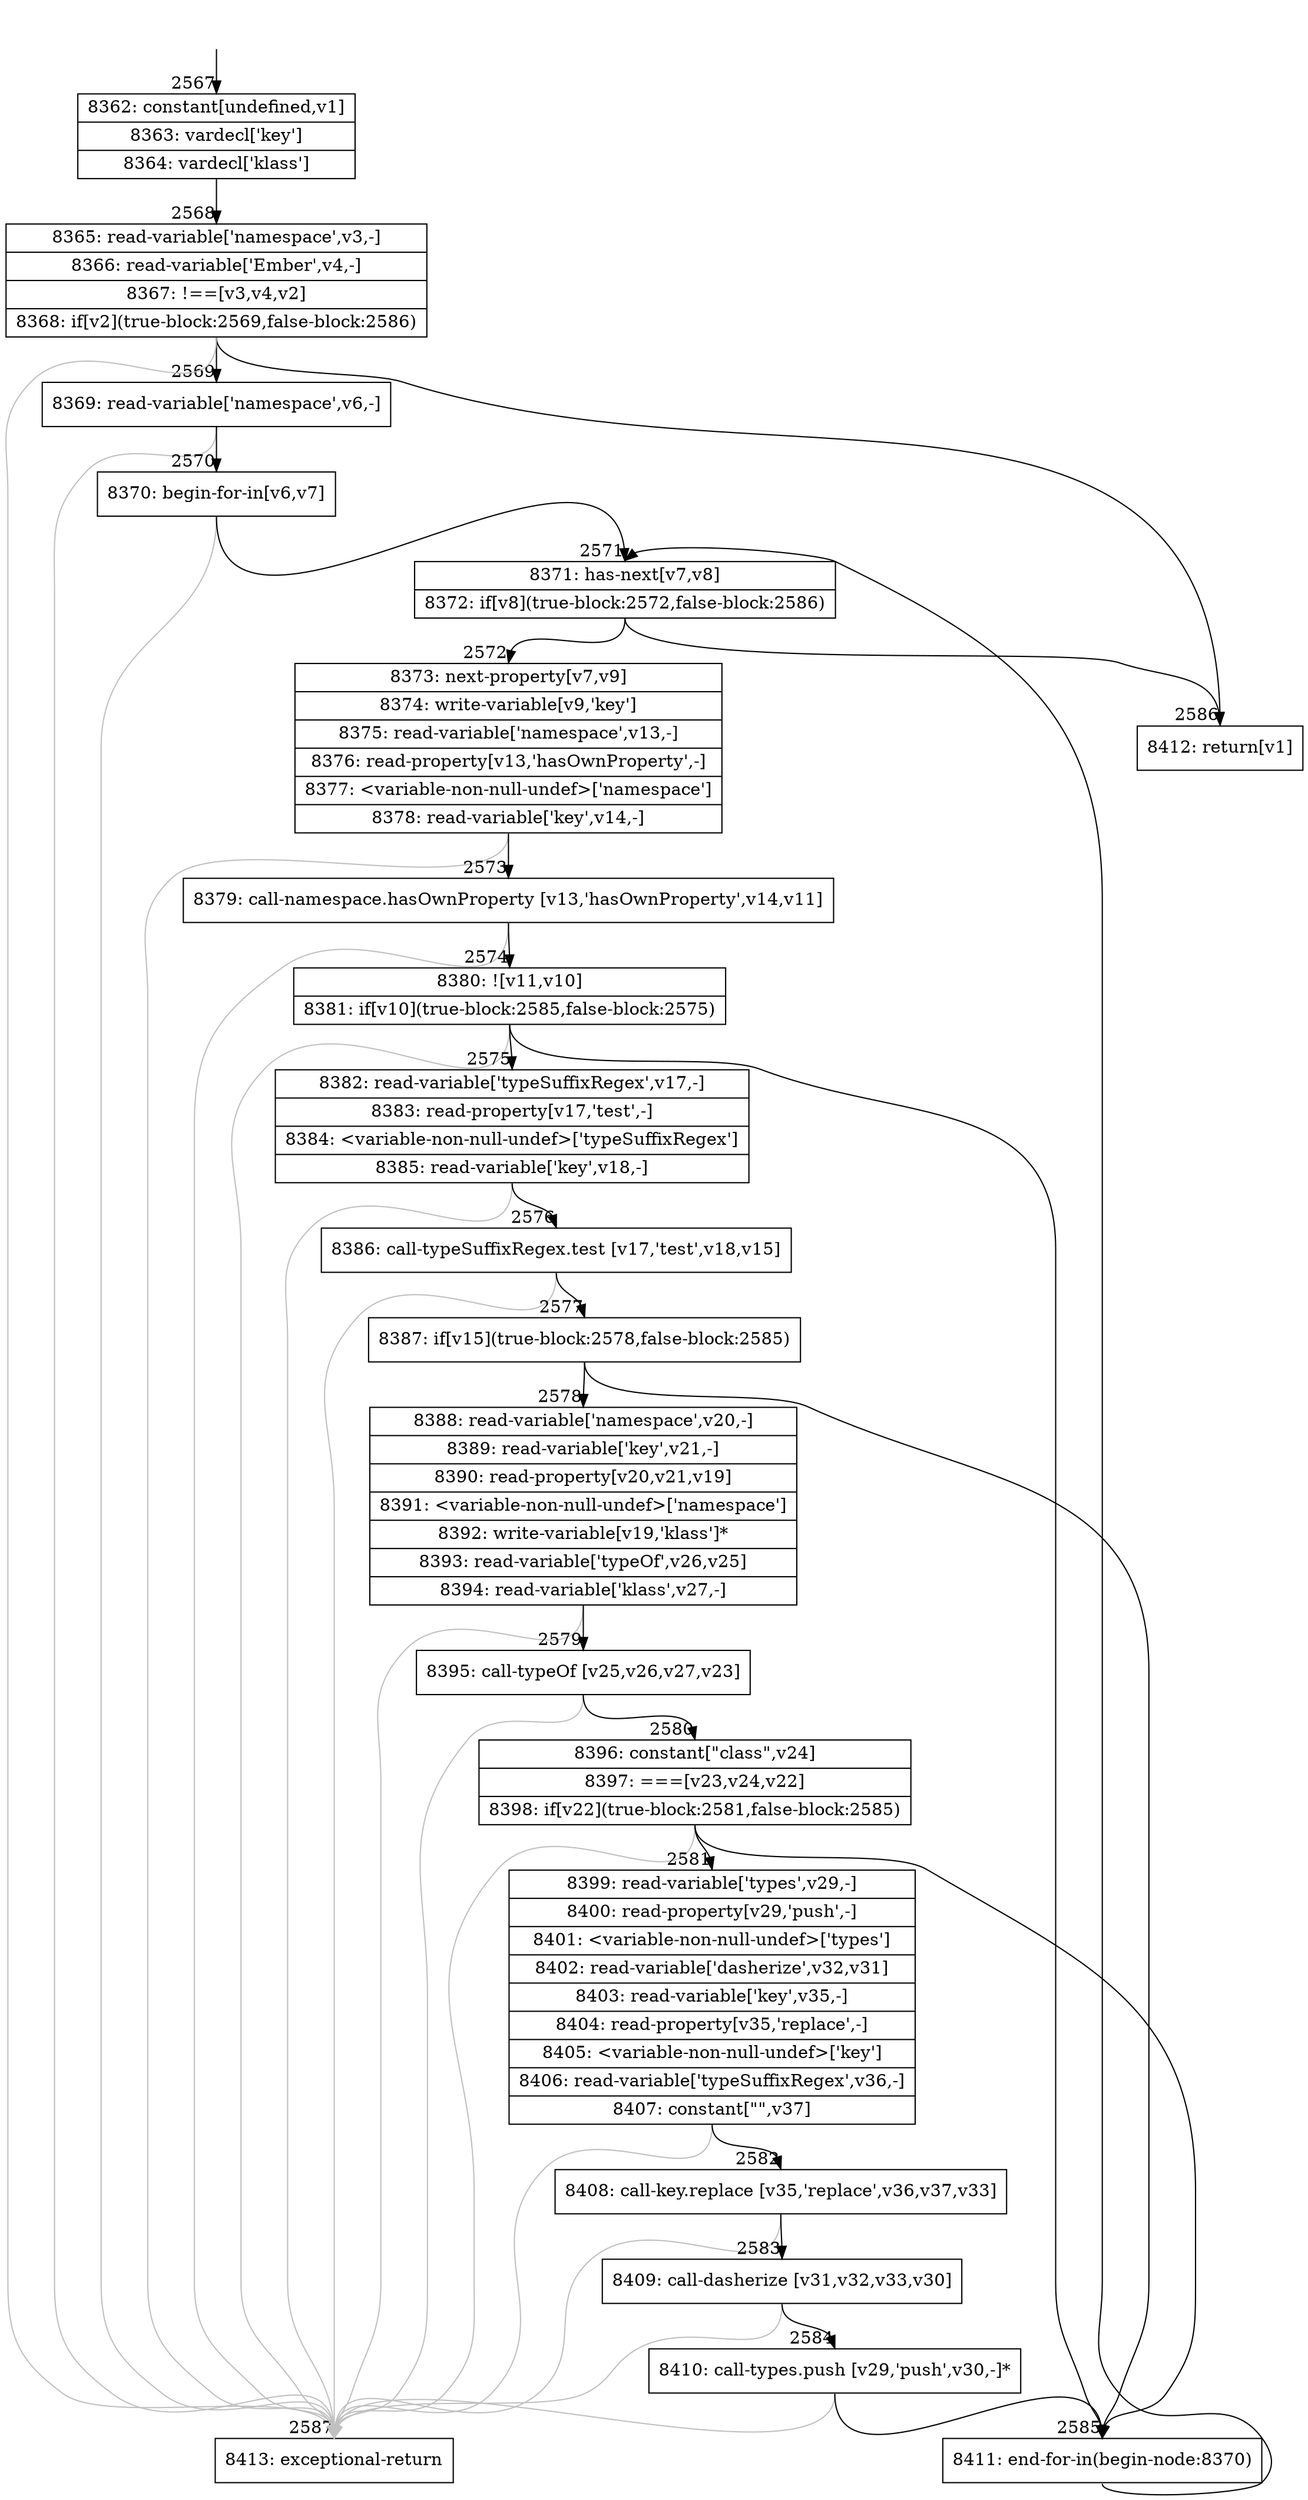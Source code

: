 digraph {
rankdir="TD"
BB_entry198[shape=none,label=""];
BB_entry198 -> BB2567 [tailport=s, headport=n, headlabel="    2567"]
BB2567 [shape=record label="{8362: constant[undefined,v1]|8363: vardecl['key']|8364: vardecl['klass']}" ] 
BB2567 -> BB2568 [tailport=s, headport=n, headlabel="      2568"]
BB2568 [shape=record label="{8365: read-variable['namespace',v3,-]|8366: read-variable['Ember',v4,-]|8367: !==[v3,v4,v2]|8368: if[v2](true-block:2569,false-block:2586)}" ] 
BB2568 -> BB2569 [tailport=s, headport=n, headlabel="      2569"]
BB2568 -> BB2586 [tailport=s, headport=n, headlabel="      2586"]
BB2568 -> BB2587 [tailport=s, headport=n, color=gray, headlabel="      2587"]
BB2569 [shape=record label="{8369: read-variable['namespace',v6,-]}" ] 
BB2569 -> BB2570 [tailport=s, headport=n, headlabel="      2570"]
BB2569 -> BB2587 [tailport=s, headport=n, color=gray]
BB2570 [shape=record label="{8370: begin-for-in[v6,v7]}" ] 
BB2570 -> BB2571 [tailport=s, headport=n, headlabel="      2571"]
BB2570 -> BB2587 [tailport=s, headport=n, color=gray]
BB2571 [shape=record label="{8371: has-next[v7,v8]|8372: if[v8](true-block:2572,false-block:2586)}" ] 
BB2571 -> BB2572 [tailport=s, headport=n, headlabel="      2572"]
BB2571 -> BB2586 [tailport=s, headport=n]
BB2572 [shape=record label="{8373: next-property[v7,v9]|8374: write-variable[v9,'key']|8375: read-variable['namespace',v13,-]|8376: read-property[v13,'hasOwnProperty',-]|8377: \<variable-non-null-undef\>['namespace']|8378: read-variable['key',v14,-]}" ] 
BB2572 -> BB2573 [tailport=s, headport=n, headlabel="      2573"]
BB2572 -> BB2587 [tailport=s, headport=n, color=gray]
BB2573 [shape=record label="{8379: call-namespace.hasOwnProperty [v13,'hasOwnProperty',v14,v11]}" ] 
BB2573 -> BB2574 [tailport=s, headport=n, headlabel="      2574"]
BB2573 -> BB2587 [tailport=s, headport=n, color=gray]
BB2574 [shape=record label="{8380: ![v11,v10]|8381: if[v10](true-block:2585,false-block:2575)}" ] 
BB2574 -> BB2585 [tailport=s, headport=n, headlabel="      2585"]
BB2574 -> BB2575 [tailport=s, headport=n, headlabel="      2575"]
BB2574 -> BB2587 [tailport=s, headport=n, color=gray]
BB2575 [shape=record label="{8382: read-variable['typeSuffixRegex',v17,-]|8383: read-property[v17,'test',-]|8384: \<variable-non-null-undef\>['typeSuffixRegex']|8385: read-variable['key',v18,-]}" ] 
BB2575 -> BB2576 [tailport=s, headport=n, headlabel="      2576"]
BB2575 -> BB2587 [tailport=s, headport=n, color=gray]
BB2576 [shape=record label="{8386: call-typeSuffixRegex.test [v17,'test',v18,v15]}" ] 
BB2576 -> BB2577 [tailport=s, headport=n, headlabel="      2577"]
BB2576 -> BB2587 [tailport=s, headport=n, color=gray]
BB2577 [shape=record label="{8387: if[v15](true-block:2578,false-block:2585)}" ] 
BB2577 -> BB2578 [tailport=s, headport=n, headlabel="      2578"]
BB2577 -> BB2585 [tailport=s, headport=n]
BB2578 [shape=record label="{8388: read-variable['namespace',v20,-]|8389: read-variable['key',v21,-]|8390: read-property[v20,v21,v19]|8391: \<variable-non-null-undef\>['namespace']|8392: write-variable[v19,'klass']*|8393: read-variable['typeOf',v26,v25]|8394: read-variable['klass',v27,-]}" ] 
BB2578 -> BB2579 [tailport=s, headport=n, headlabel="      2579"]
BB2578 -> BB2587 [tailport=s, headport=n, color=gray]
BB2579 [shape=record label="{8395: call-typeOf [v25,v26,v27,v23]}" ] 
BB2579 -> BB2580 [tailport=s, headport=n, headlabel="      2580"]
BB2579 -> BB2587 [tailport=s, headport=n, color=gray]
BB2580 [shape=record label="{8396: constant[\"class\",v24]|8397: ===[v23,v24,v22]|8398: if[v22](true-block:2581,false-block:2585)}" ] 
BB2580 -> BB2581 [tailport=s, headport=n, headlabel="      2581"]
BB2580 -> BB2585 [tailport=s, headport=n]
BB2580 -> BB2587 [tailport=s, headport=n, color=gray]
BB2581 [shape=record label="{8399: read-variable['types',v29,-]|8400: read-property[v29,'push',-]|8401: \<variable-non-null-undef\>['types']|8402: read-variable['dasherize',v32,v31]|8403: read-variable['key',v35,-]|8404: read-property[v35,'replace',-]|8405: \<variable-non-null-undef\>['key']|8406: read-variable['typeSuffixRegex',v36,-]|8407: constant[\"\",v37]}" ] 
BB2581 -> BB2582 [tailport=s, headport=n, headlabel="      2582"]
BB2581 -> BB2587 [tailport=s, headport=n, color=gray]
BB2582 [shape=record label="{8408: call-key.replace [v35,'replace',v36,v37,v33]}" ] 
BB2582 -> BB2583 [tailport=s, headport=n, headlabel="      2583"]
BB2582 -> BB2587 [tailport=s, headport=n, color=gray]
BB2583 [shape=record label="{8409: call-dasherize [v31,v32,v33,v30]}" ] 
BB2583 -> BB2584 [tailport=s, headport=n, headlabel="      2584"]
BB2583 -> BB2587 [tailport=s, headport=n, color=gray]
BB2584 [shape=record label="{8410: call-types.push [v29,'push',v30,-]*}" ] 
BB2584 -> BB2585 [tailport=s, headport=n]
BB2584 -> BB2587 [tailport=s, headport=n, color=gray]
BB2585 [shape=record label="{8411: end-for-in(begin-node:8370)}" ] 
BB2585 -> BB2571 [tailport=s, headport=n]
BB2586 [shape=record label="{8412: return[v1]}" ] 
BB2587 [shape=record label="{8413: exceptional-return}" ] 
//#$~ 4276
}
